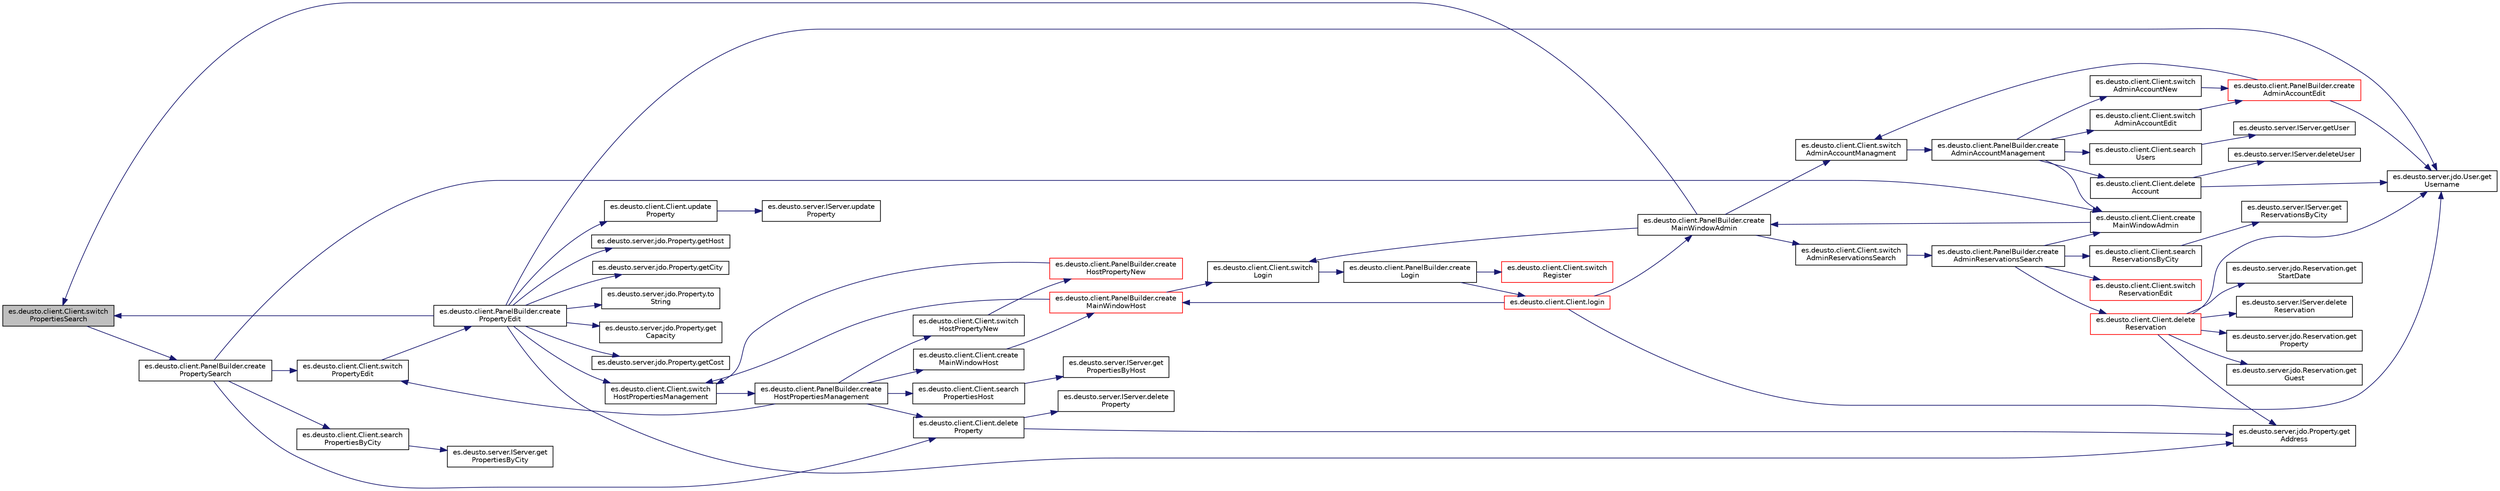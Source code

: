 digraph "es.deusto.client.Client.switchPropertiesSearch"
{
 // LATEX_PDF_SIZE
  edge [fontname="Helvetica",fontsize="10",labelfontname="Helvetica",labelfontsize="10"];
  node [fontname="Helvetica",fontsize="10",shape=record];
  rankdir="LR";
  Node2461 [label="es.deusto.client.Client.switch\lPropertiesSearch",height=0.2,width=0.4,color="black", fillcolor="grey75", style="filled", fontcolor="black",tooltip=" "];
  Node2461 -> Node2462 [color="midnightblue",fontsize="10",style="solid",fontname="Helvetica"];
  Node2462 [label="es.deusto.client.PanelBuilder.create\lPropertySearch",height=0.2,width=0.4,color="black", fillcolor="white", style="filled",URL="$classes_1_1deusto_1_1client_1_1_panel_builder.html#a96fdce41db963997c711d646563c69e0",tooltip=" "];
  Node2462 -> Node2463 [color="midnightblue",fontsize="10",style="solid",fontname="Helvetica"];
  Node2463 [label="es.deusto.client.Client.search\lPropertiesByCity",height=0.2,width=0.4,color="black", fillcolor="white", style="filled",URL="$classes_1_1deusto_1_1client_1_1_client.html#a2d9b5c673ef56bd5662e8dd4a66d9fc6",tooltip=" "];
  Node2463 -> Node2464 [color="midnightblue",fontsize="10",style="solid",fontname="Helvetica"];
  Node2464 [label="es.deusto.server.IServer.get\lPropertiesByCity",height=0.2,width=0.4,color="black", fillcolor="white", style="filled",URL="$interfacees_1_1deusto_1_1server_1_1_i_server.html#a0790432014b61ed1a65b70c8065f3112",tooltip=" "];
  Node2462 -> Node2465 [color="midnightblue",fontsize="10",style="solid",fontname="Helvetica"];
  Node2465 [label="es.deusto.client.Client.delete\lProperty",height=0.2,width=0.4,color="black", fillcolor="white", style="filled",URL="$classes_1_1deusto_1_1client_1_1_client.html#a6173ae3d7f6aa82a2f6b68349677b5e5",tooltip=" "];
  Node2465 -> Node2466 [color="midnightblue",fontsize="10",style="solid",fontname="Helvetica"];
  Node2466 [label="es.deusto.server.IServer.delete\lProperty",height=0.2,width=0.4,color="black", fillcolor="white", style="filled",URL="$interfacees_1_1deusto_1_1server_1_1_i_server.html#a1ce4ff9676e7b397b721e8414f6ca7b7",tooltip=" "];
  Node2465 -> Node2467 [color="midnightblue",fontsize="10",style="solid",fontname="Helvetica"];
  Node2467 [label="es.deusto.server.jdo.Property.get\lAddress",height=0.2,width=0.4,color="black", fillcolor="white", style="filled",URL="$classes_1_1deusto_1_1server_1_1jdo_1_1_property.html#a4a9554abeb32ae08e921626a37957743",tooltip=" "];
  Node2462 -> Node2468 [color="midnightblue",fontsize="10",style="solid",fontname="Helvetica"];
  Node2468 [label="es.deusto.client.Client.switch\lPropertyEdit",height=0.2,width=0.4,color="black", fillcolor="white", style="filled",URL="$classes_1_1deusto_1_1client_1_1_client.html#a5dd6469d4428fe705fce4087aa386602",tooltip=" "];
  Node2468 -> Node2469 [color="midnightblue",fontsize="10",style="solid",fontname="Helvetica"];
  Node2469 [label="es.deusto.client.PanelBuilder.create\lPropertyEdit",height=0.2,width=0.4,color="black", fillcolor="white", style="filled",URL="$classes_1_1deusto_1_1client_1_1_panel_builder.html#aeaa0ead483ff83c6a51a96eddaa8795a",tooltip=" "];
  Node2469 -> Node2467 [color="midnightblue",fontsize="10",style="solid",fontname="Helvetica"];
  Node2469 -> Node2470 [color="midnightblue",fontsize="10",style="solid",fontname="Helvetica"];
  Node2470 [label="es.deusto.server.jdo.Property.getCity",height=0.2,width=0.4,color="black", fillcolor="white", style="filled",URL="$classes_1_1deusto_1_1server_1_1jdo_1_1_property.html#a3603b6fd2ef63589fa9e27a96f51fa3c",tooltip=" "];
  Node2469 -> Node2471 [color="midnightblue",fontsize="10",style="solid",fontname="Helvetica"];
  Node2471 [label="es.deusto.server.jdo.Property.to\lString",height=0.2,width=0.4,color="black", fillcolor="white", style="filled",URL="$classes_1_1deusto_1_1server_1_1jdo_1_1_property.html#a3d94f84f2fcd52a7c9ab7699f190b045",tooltip=" "];
  Node2469 -> Node2472 [color="midnightblue",fontsize="10",style="solid",fontname="Helvetica"];
  Node2472 [label="es.deusto.server.jdo.Property.get\lCapacity",height=0.2,width=0.4,color="black", fillcolor="white", style="filled",URL="$classes_1_1deusto_1_1server_1_1jdo_1_1_property.html#a274d5fb1241620edfea62925f5563b6b",tooltip=" "];
  Node2469 -> Node2473 [color="midnightblue",fontsize="10",style="solid",fontname="Helvetica"];
  Node2473 [label="es.deusto.server.jdo.Property.getCost",height=0.2,width=0.4,color="black", fillcolor="white", style="filled",URL="$classes_1_1deusto_1_1server_1_1jdo_1_1_property.html#abfcf28d941edd99019b1c192bd97ffce",tooltip=" "];
  Node2469 -> Node2461 [color="midnightblue",fontsize="10",style="solid",fontname="Helvetica"];
  Node2469 -> Node2474 [color="midnightblue",fontsize="10",style="solid",fontname="Helvetica"];
  Node2474 [label="es.deusto.client.Client.switch\lHostPropertiesManagement",height=0.2,width=0.4,color="black", fillcolor="white", style="filled",URL="$classes_1_1deusto_1_1client_1_1_client.html#a19e2021b8e93a30af971bfd07c2a8507",tooltip=" "];
  Node2474 -> Node2475 [color="midnightblue",fontsize="10",style="solid",fontname="Helvetica"];
  Node2475 [label="es.deusto.client.PanelBuilder.create\lHostPropertiesManagement",height=0.2,width=0.4,color="black", fillcolor="white", style="filled",URL="$classes_1_1deusto_1_1client_1_1_panel_builder.html#a163a405546ee36aa7ce547c754b17844",tooltip=" "];
  Node2475 -> Node2476 [color="midnightblue",fontsize="10",style="solid",fontname="Helvetica"];
  Node2476 [label="es.deusto.client.Client.search\lPropertiesHost",height=0.2,width=0.4,color="black", fillcolor="white", style="filled",URL="$classes_1_1deusto_1_1client_1_1_client.html#a2aef79610dd4a7267fcd58f2e16e8a7a",tooltip=" "];
  Node2476 -> Node2477 [color="midnightblue",fontsize="10",style="solid",fontname="Helvetica"];
  Node2477 [label="es.deusto.server.IServer.get\lPropertiesByHost",height=0.2,width=0.4,color="black", fillcolor="white", style="filled",URL="$interfacees_1_1deusto_1_1server_1_1_i_server.html#a7030a745989ac1ba7ce2493e6bb69992",tooltip=" "];
  Node2475 -> Node2465 [color="midnightblue",fontsize="10",style="solid",fontname="Helvetica"];
  Node2475 -> Node2468 [color="midnightblue",fontsize="10",style="solid",fontname="Helvetica"];
  Node2475 -> Node2478 [color="midnightblue",fontsize="10",style="solid",fontname="Helvetica"];
  Node2478 [label="es.deusto.client.Client.switch\lHostPropertyNew",height=0.2,width=0.4,color="black", fillcolor="white", style="filled",URL="$classes_1_1deusto_1_1client_1_1_client.html#a0796863f65c9c5e8857b3b129802358e",tooltip=" "];
  Node2478 -> Node2479 [color="midnightblue",fontsize="10",style="solid",fontname="Helvetica"];
  Node2479 [label="es.deusto.client.PanelBuilder.create\lHostPropertyNew",height=0.2,width=0.4,color="red", fillcolor="white", style="filled",URL="$classes_1_1deusto_1_1client_1_1_panel_builder.html#a5211ab6dedb849c374d7816f5071109c",tooltip=" "];
  Node2479 -> Node2474 [color="midnightblue",fontsize="10",style="solid",fontname="Helvetica"];
  Node2475 -> Node2482 [color="midnightblue",fontsize="10",style="solid",fontname="Helvetica"];
  Node2482 [label="es.deusto.client.Client.create\lMainWindowHost",height=0.2,width=0.4,color="black", fillcolor="white", style="filled",URL="$classes_1_1deusto_1_1client_1_1_client.html#afd0e78bff5570acbd1f8b06893d3a078",tooltip=" "];
  Node2482 -> Node2483 [color="midnightblue",fontsize="10",style="solid",fontname="Helvetica"];
  Node2483 [label="es.deusto.client.PanelBuilder.create\lMainWindowHost",height=0.2,width=0.4,color="red", fillcolor="white", style="filled",URL="$classes_1_1deusto_1_1client_1_1_panel_builder.html#a0d8f1d6c73010786f5b1765fdc490e4b",tooltip=" "];
  Node2483 -> Node2474 [color="midnightblue",fontsize="10",style="solid",fontname="Helvetica"];
  Node2483 -> Node2532 [color="midnightblue",fontsize="10",style="solid",fontname="Helvetica"];
  Node2532 [label="es.deusto.client.Client.switch\lLogin",height=0.2,width=0.4,color="black", fillcolor="white", style="filled",URL="$classes_1_1deusto_1_1client_1_1_client.html#a3649bfd0f4c5465aa12412473082b4a7",tooltip=" "];
  Node2532 -> Node2533 [color="midnightblue",fontsize="10",style="solid",fontname="Helvetica"];
  Node2533 [label="es.deusto.client.PanelBuilder.create\lLogin",height=0.2,width=0.4,color="black", fillcolor="white", style="filled",URL="$classes_1_1deusto_1_1client_1_1_panel_builder.html#a1922794e0ef78f689031499da33f495b",tooltip=" "];
  Node2533 -> Node2534 [color="midnightblue",fontsize="10",style="solid",fontname="Helvetica"];
  Node2534 [label="es.deusto.client.Client.login",height=0.2,width=0.4,color="red", fillcolor="white", style="filled",URL="$classes_1_1deusto_1_1client_1_1_client.html#a5c063d0b51ad320c92aa4d2525d67249",tooltip=" "];
  Node2534 -> Node2514 [color="midnightblue",fontsize="10",style="solid",fontname="Helvetica"];
  Node2514 [label="es.deusto.client.PanelBuilder.create\lMainWindowAdmin",height=0.2,width=0.4,color="black", fillcolor="white", style="filled",URL="$classes_1_1deusto_1_1client_1_1_panel_builder.html#a32b7942177958f07263535d6d255556b",tooltip=" "];
  Node2514 -> Node2461 [color="midnightblue",fontsize="10",style="solid",fontname="Helvetica"];
  Node2514 -> Node2515 [color="midnightblue",fontsize="10",style="solid",fontname="Helvetica"];
  Node2515 [label="es.deusto.client.Client.switch\lAdminAccountManagment",height=0.2,width=0.4,color="black", fillcolor="white", style="filled",URL="$classes_1_1deusto_1_1client_1_1_client.html#a2f806363c591a46a42ca419df7ce4ef0",tooltip=" "];
  Node2515 -> Node2516 [color="midnightblue",fontsize="10",style="solid",fontname="Helvetica"];
  Node2516 [label="es.deusto.client.PanelBuilder.create\lAdminAccountManagement",height=0.2,width=0.4,color="black", fillcolor="white", style="filled",URL="$classes_1_1deusto_1_1client_1_1_panel_builder.html#a76906aa362d3a389bda577a79b413374",tooltip=" "];
  Node2516 -> Node2517 [color="midnightblue",fontsize="10",style="solid",fontname="Helvetica"];
  Node2517 [label="es.deusto.client.Client.search\lUsers",height=0.2,width=0.4,color="black", fillcolor="white", style="filled",URL="$classes_1_1deusto_1_1client_1_1_client.html#ad3c463db80a7bf9a06bcce403fc19a0a",tooltip=" "];
  Node2517 -> Node2518 [color="midnightblue",fontsize="10",style="solid",fontname="Helvetica"];
  Node2518 [label="es.deusto.server.IServer.getUser",height=0.2,width=0.4,color="black", fillcolor="white", style="filled",URL="$interfacees_1_1deusto_1_1server_1_1_i_server.html#a10f923e205a2423c8246d7ea59de6dac",tooltip=" "];
  Node2516 -> Node2519 [color="midnightblue",fontsize="10",style="solid",fontname="Helvetica"];
  Node2519 [label="es.deusto.client.Client.delete\lAccount",height=0.2,width=0.4,color="black", fillcolor="white", style="filled",URL="$classes_1_1deusto_1_1client_1_1_client.html#ac4ca2d9c787126ab9efa15192586e195",tooltip=" "];
  Node2519 -> Node2520 [color="midnightblue",fontsize="10",style="solid",fontname="Helvetica"];
  Node2520 [label="es.deusto.server.IServer.deleteUser",height=0.2,width=0.4,color="black", fillcolor="white", style="filled",URL="$interfacees_1_1deusto_1_1server_1_1_i_server.html#a250204efd64d1e2c79cfb3923cf6a576",tooltip=" "];
  Node2519 -> Node2503 [color="midnightblue",fontsize="10",style="solid",fontname="Helvetica"];
  Node2503 [label="es.deusto.server.jdo.User.get\lUsername",height=0.2,width=0.4,color="black", fillcolor="white", style="filled",URL="$classes_1_1deusto_1_1server_1_1jdo_1_1_user.html#a40c65b004382179a33a463bcbb950dd3",tooltip=" "];
  Node2516 -> Node2521 [color="midnightblue",fontsize="10",style="solid",fontname="Helvetica"];
  Node2521 [label="es.deusto.client.Client.switch\lAdminAccountEdit",height=0.2,width=0.4,color="black", fillcolor="white", style="filled",URL="$classes_1_1deusto_1_1client_1_1_client.html#a60c21761b82af9149afcf18fdebbc417",tooltip=" "];
  Node2521 -> Node2522 [color="midnightblue",fontsize="10",style="solid",fontname="Helvetica"];
  Node2522 [label="es.deusto.client.PanelBuilder.create\lAdminAccountEdit",height=0.2,width=0.4,color="red", fillcolor="white", style="filled",URL="$classes_1_1deusto_1_1client_1_1_panel_builder.html#ab47c3bca19d01967d895e0dd7d3ad2f4",tooltip=" "];
  Node2522 -> Node2503 [color="midnightblue",fontsize="10",style="solid",fontname="Helvetica"];
  Node2522 -> Node2515 [color="midnightblue",fontsize="10",style="solid",fontname="Helvetica"];
  Node2516 -> Node2531 [color="midnightblue",fontsize="10",style="solid",fontname="Helvetica"];
  Node2531 [label="es.deusto.client.Client.switch\lAdminAccountNew",height=0.2,width=0.4,color="black", fillcolor="white", style="filled",URL="$classes_1_1deusto_1_1client_1_1_client.html#a7b9ebc242c5d265ebeacb379034c9b7b",tooltip=" "];
  Node2531 -> Node2522 [color="midnightblue",fontsize="10",style="solid",fontname="Helvetica"];
  Node2516 -> Node2513 [color="midnightblue",fontsize="10",style="solid",fontname="Helvetica"];
  Node2513 [label="es.deusto.client.Client.create\lMainWindowAdmin",height=0.2,width=0.4,color="black", fillcolor="white", style="filled",URL="$classes_1_1deusto_1_1client_1_1_client.html#a1628f28a7a5758510ccb6a4d1fa697a9",tooltip=" "];
  Node2513 -> Node2514 [color="midnightblue",fontsize="10",style="solid",fontname="Helvetica"];
  Node2514 -> Node2509 [color="midnightblue",fontsize="10",style="solid",fontname="Helvetica"];
  Node2509 [label="es.deusto.client.Client.switch\lAdminReservationsSearch",height=0.2,width=0.4,color="black", fillcolor="white", style="filled",URL="$classes_1_1deusto_1_1client_1_1_client.html#a64110a92c5026cc2c23c1989d86164fd",tooltip=" "];
  Node2509 -> Node2510 [color="midnightblue",fontsize="10",style="solid",fontname="Helvetica"];
  Node2510 [label="es.deusto.client.PanelBuilder.create\lAdminReservationsSearch",height=0.2,width=0.4,color="black", fillcolor="white", style="filled",URL="$classes_1_1deusto_1_1client_1_1_panel_builder.html#adc074dabcf7a18b43dc6d71df8f58963",tooltip=" "];
  Node2510 -> Node2511 [color="midnightblue",fontsize="10",style="solid",fontname="Helvetica"];
  Node2511 [label="es.deusto.client.Client.search\lReservationsByCity",height=0.2,width=0.4,color="black", fillcolor="white", style="filled",URL="$classes_1_1deusto_1_1client_1_1_client.html#a39ca9b32f2ad0be9882ff2e839052d3c",tooltip=" "];
  Node2511 -> Node2512 [color="midnightblue",fontsize="10",style="solid",fontname="Helvetica"];
  Node2512 [label="es.deusto.server.IServer.get\lReservationsByCity",height=0.2,width=0.4,color="black", fillcolor="white", style="filled",URL="$interfacees_1_1deusto_1_1server_1_1_i_server.html#a280b8bd856e215ec5a68743c93e19453",tooltip=" "];
  Node2510 -> Node2499 [color="midnightblue",fontsize="10",style="solid",fontname="Helvetica"];
  Node2499 [label="es.deusto.client.Client.delete\lReservation",height=0.2,width=0.4,color="red", fillcolor="white", style="filled",URL="$classes_1_1deusto_1_1client_1_1_client.html#a4cc2595986dac153bfdca8c59fcffdf7",tooltip=" "];
  Node2499 -> Node2500 [color="midnightblue",fontsize="10",style="solid",fontname="Helvetica"];
  Node2500 [label="es.deusto.server.IServer.delete\lReservation",height=0.2,width=0.4,color="black", fillcolor="white", style="filled",URL="$interfacees_1_1deusto_1_1server_1_1_i_server.html#aa2fa87abed70500d4debb14aefe2580d",tooltip=" "];
  Node2499 -> Node2501 [color="midnightblue",fontsize="10",style="solid",fontname="Helvetica"];
  Node2501 [label="es.deusto.server.jdo.Reservation.get\lProperty",height=0.2,width=0.4,color="black", fillcolor="white", style="filled",URL="$classes_1_1deusto_1_1server_1_1jdo_1_1_reservation.html#ad6ba1913be0e45a818ca41e036019def",tooltip=" "];
  Node2499 -> Node2467 [color="midnightblue",fontsize="10",style="solid",fontname="Helvetica"];
  Node2499 -> Node2502 [color="midnightblue",fontsize="10",style="solid",fontname="Helvetica"];
  Node2502 [label="es.deusto.server.jdo.Reservation.get\lGuest",height=0.2,width=0.4,color="black", fillcolor="white", style="filled",URL="$classes_1_1deusto_1_1server_1_1jdo_1_1_reservation.html#af9f20413df2d9da577f3411ac7496f86",tooltip=" "];
  Node2499 -> Node2503 [color="midnightblue",fontsize="10",style="solid",fontname="Helvetica"];
  Node2499 -> Node2504 [color="midnightblue",fontsize="10",style="solid",fontname="Helvetica"];
  Node2504 [label="es.deusto.server.jdo.Reservation.get\lStartDate",height=0.2,width=0.4,color="black", fillcolor="white", style="filled",URL="$classes_1_1deusto_1_1server_1_1jdo_1_1_reservation.html#ac14e287d27d6de58711ae33704fbb256",tooltip=" "];
  Node2510 -> Node2506 [color="midnightblue",fontsize="10",style="solid",fontname="Helvetica"];
  Node2506 [label="es.deusto.client.Client.switch\lReservationEdit",height=0.2,width=0.4,color="red", fillcolor="white", style="filled",URL="$classes_1_1deusto_1_1client_1_1_client.html#a0f4f5c060e44c9d9d6ed08b652612b13",tooltip=" "];
  Node2510 -> Node2513 [color="midnightblue",fontsize="10",style="solid",fontname="Helvetica"];
  Node2514 -> Node2532 [color="midnightblue",fontsize="10",style="solid",fontname="Helvetica"];
  Node2534 -> Node2503 [color="midnightblue",fontsize="10",style="solid",fontname="Helvetica"];
  Node2534 -> Node2483 [color="midnightblue",fontsize="10",style="solid",fontname="Helvetica"];
  Node2533 -> Node2536 [color="midnightblue",fontsize="10",style="solid",fontname="Helvetica"];
  Node2536 [label="es.deusto.client.Client.switch\lRegister",height=0.2,width=0.4,color="red", fillcolor="white", style="filled",URL="$classes_1_1deusto_1_1client_1_1_client.html#a4d905b598ea8ff38f06e9a12b81dcab2",tooltip=" "];
  Node2469 -> Node2546 [color="midnightblue",fontsize="10",style="solid",fontname="Helvetica"];
  Node2546 [label="es.deusto.server.jdo.Property.getHost",height=0.2,width=0.4,color="black", fillcolor="white", style="filled",URL="$classes_1_1deusto_1_1server_1_1jdo_1_1_property.html#af3138509590c35677327a5f4f698f020",tooltip=" "];
  Node2469 -> Node2503 [color="midnightblue",fontsize="10",style="solid",fontname="Helvetica"];
  Node2469 -> Node2547 [color="midnightblue",fontsize="10",style="solid",fontname="Helvetica"];
  Node2547 [label="es.deusto.client.Client.update\lProperty",height=0.2,width=0.4,color="black", fillcolor="white", style="filled",URL="$classes_1_1deusto_1_1client_1_1_client.html#a3fd3063938cffa56972e1f5a47bed6a3",tooltip=" "];
  Node2547 -> Node2548 [color="midnightblue",fontsize="10",style="solid",fontname="Helvetica"];
  Node2548 [label="es.deusto.server.IServer.update\lProperty",height=0.2,width=0.4,color="black", fillcolor="white", style="filled",URL="$interfacees_1_1deusto_1_1server_1_1_i_server.html#ac7b24a063ff2f4e051960cd18addd693",tooltip=" "];
  Node2462 -> Node2513 [color="midnightblue",fontsize="10",style="solid",fontname="Helvetica"];
}
